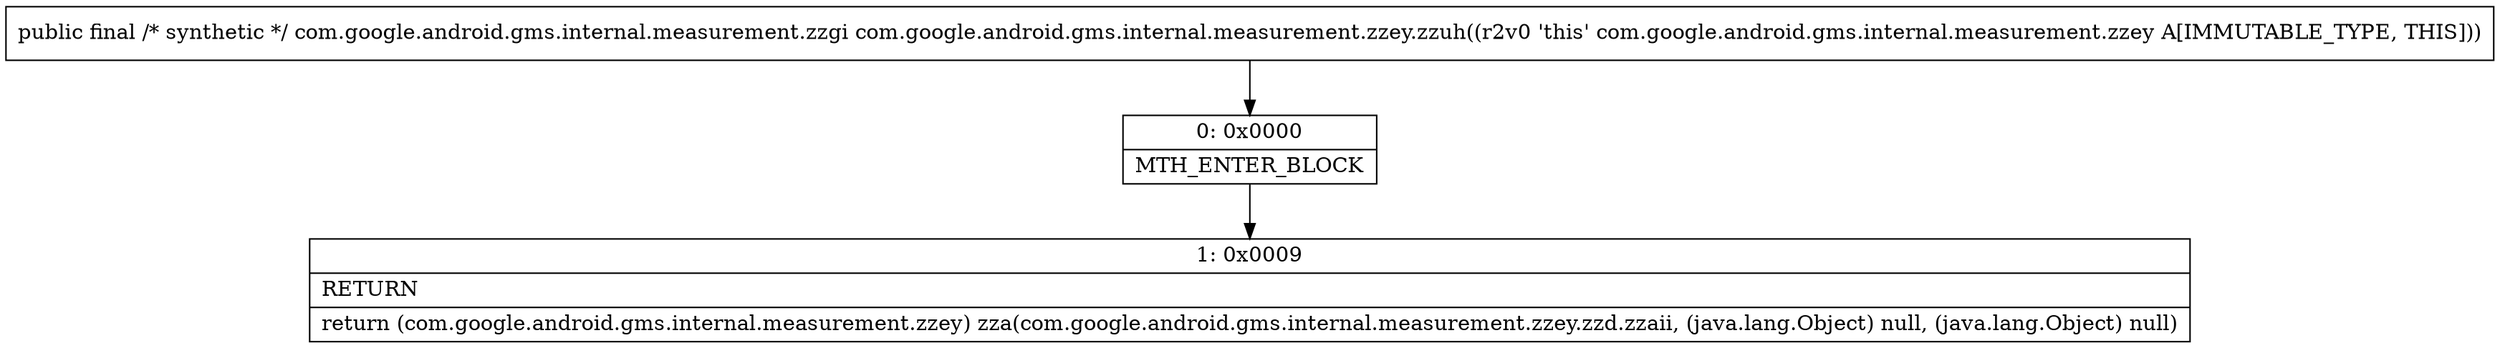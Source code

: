 digraph "CFG forcom.google.android.gms.internal.measurement.zzey.zzuh()Lcom\/google\/android\/gms\/internal\/measurement\/zzgi;" {
Node_0 [shape=record,label="{0\:\ 0x0000|MTH_ENTER_BLOCK\l}"];
Node_1 [shape=record,label="{1\:\ 0x0009|RETURN\l|return (com.google.android.gms.internal.measurement.zzey) zza(com.google.android.gms.internal.measurement.zzey.zzd.zzaii, (java.lang.Object) null, (java.lang.Object) null)\l}"];
MethodNode[shape=record,label="{public final \/* synthetic *\/ com.google.android.gms.internal.measurement.zzgi com.google.android.gms.internal.measurement.zzey.zzuh((r2v0 'this' com.google.android.gms.internal.measurement.zzey A[IMMUTABLE_TYPE, THIS])) }"];
MethodNode -> Node_0;
Node_0 -> Node_1;
}

